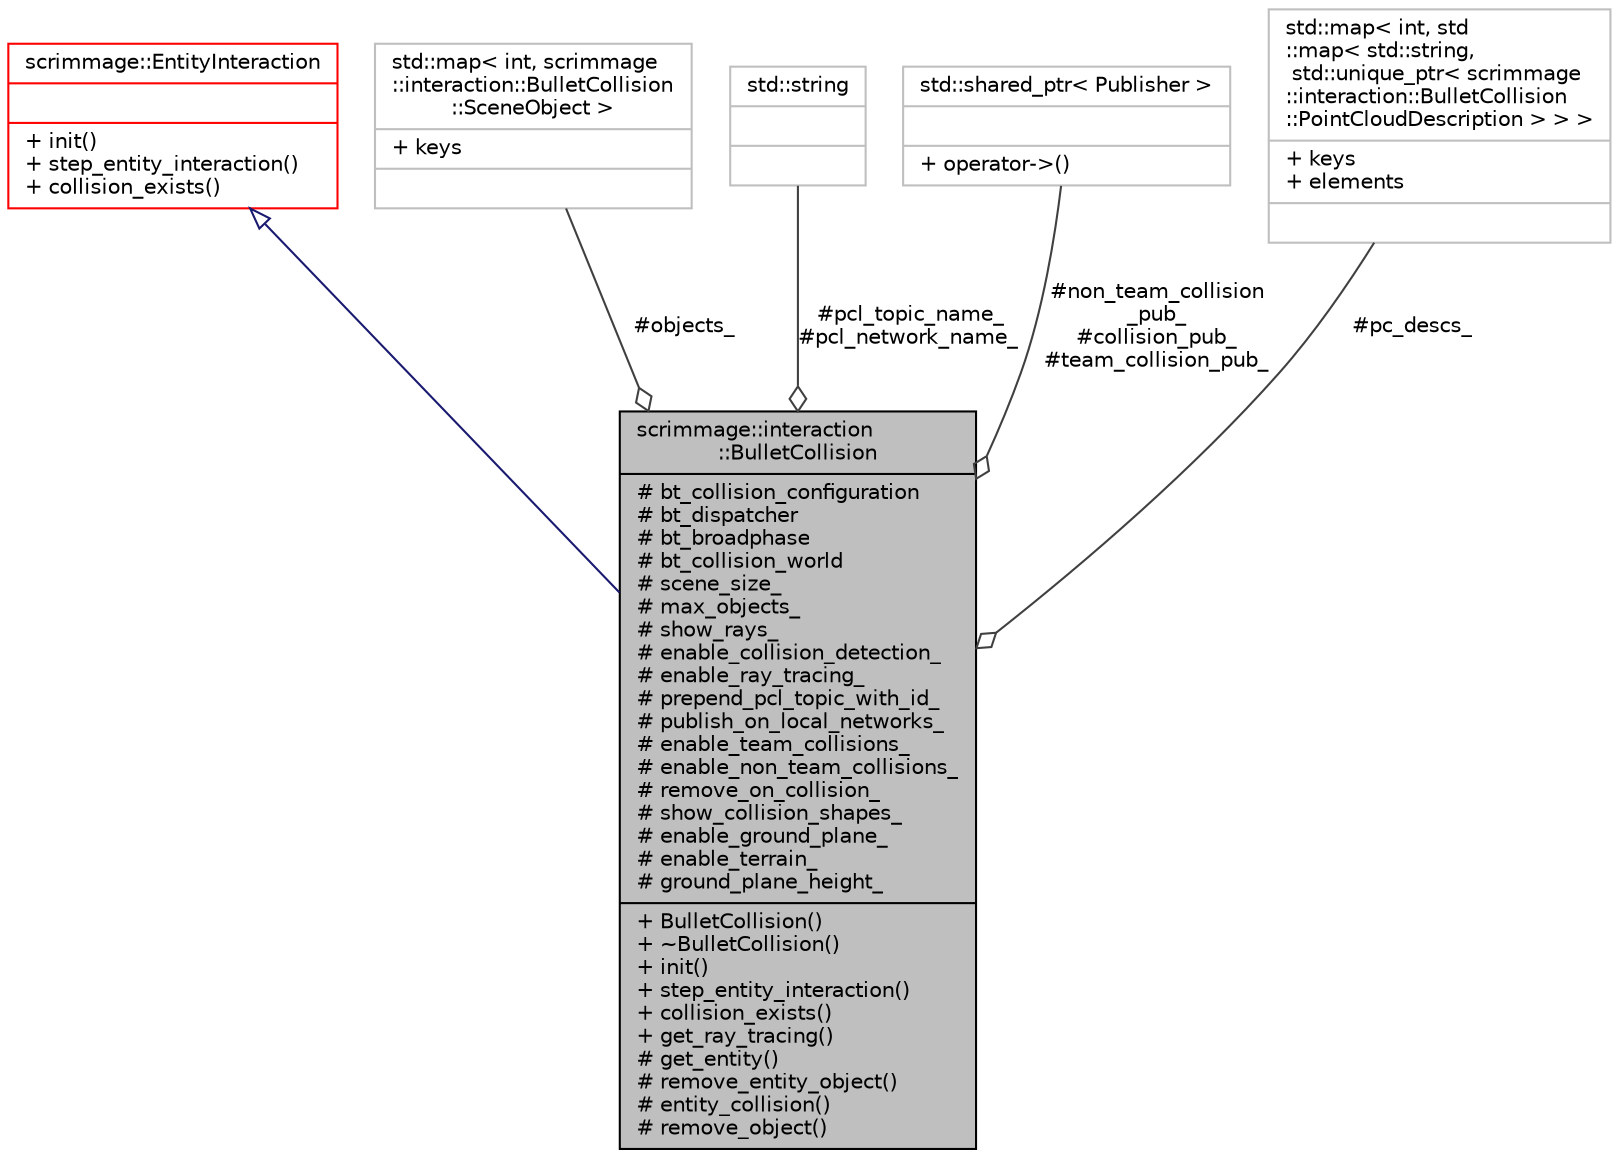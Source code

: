 digraph "scrimmage::interaction::BulletCollision"
{
 // LATEX_PDF_SIZE
  edge [fontname="Helvetica",fontsize="10",labelfontname="Helvetica",labelfontsize="10"];
  node [fontname="Helvetica",fontsize="10",shape=record];
  Node1 [label="{scrimmage::interaction\l::BulletCollision\n|# bt_collision_configuration\l# bt_dispatcher\l# bt_broadphase\l# bt_collision_world\l# scene_size_\l# max_objects_\l# show_rays_\l# enable_collision_detection_\l# enable_ray_tracing_\l# prepend_pcl_topic_with_id_\l# publish_on_local_networks_\l# enable_team_collisions_\l# enable_non_team_collisions_\l# remove_on_collision_\l# show_collision_shapes_\l# enable_ground_plane_\l# enable_terrain_\l# ground_plane_height_\l|+ BulletCollision()\l+ ~BulletCollision()\l+ init()\l+ step_entity_interaction()\l+ collision_exists()\l+ get_ray_tracing()\l# get_entity()\l# remove_entity_object()\l# entity_collision()\l# remove_object()\l}",height=0.2,width=0.4,color="black", fillcolor="grey75", style="filled", fontcolor="black",tooltip=" "];
  Node2 -> Node1 [dir="back",color="midnightblue",fontsize="10",style="solid",arrowtail="onormal",fontname="Helvetica"];
  Node2 [label="{scrimmage::EntityInteraction\n||+ init()\l+ step_entity_interaction()\l+ collision_exists()\l}",height=0.2,width=0.4,color="red", fillcolor="white", style="filled",URL="$classscrimmage_1_1EntityInteraction.html",tooltip=" "];
  Node93 -> Node1 [color="grey25",fontsize="10",style="solid",label=" #objects_" ,arrowhead="odiamond",fontname="Helvetica"];
  Node93 [label="{std::map\< int, scrimmage\l::interaction::BulletCollision\l::SceneObject \>\n|+ keys\l|}",height=0.2,width=0.4,color="grey75", fillcolor="white", style="filled",tooltip=" "];
  Node6 -> Node1 [color="grey25",fontsize="10",style="solid",label=" #pcl_topic_name_\n#pcl_network_name_" ,arrowhead="odiamond",fontname="Helvetica"];
  Node6 [label="{std::string\n||}",height=0.2,width=0.4,color="grey75", fillcolor="white", style="filled",tooltip="STL class."];
  Node96 -> Node1 [color="grey25",fontsize="10",style="solid",label=" #non_team_collision\l_pub_\n#collision_pub_\n#team_collision_pub_" ,arrowhead="odiamond",fontname="Helvetica"];
  Node96 [label="{std::shared_ptr\< Publisher \>\n||+ operator-\>()\l}",height=0.2,width=0.4,color="grey75", fillcolor="white", style="filled",tooltip=" "];
  Node102 -> Node1 [color="grey25",fontsize="10",style="solid",label=" #pc_descs_" ,arrowhead="odiamond",fontname="Helvetica"];
  Node102 [label="{std::map\< int, std\l::map\< std::string,\l std::unique_ptr\< scrimmage\l::interaction::BulletCollision\l::PointCloudDescription \> \> \>\n|+ keys\l+ elements\l|}",height=0.2,width=0.4,color="grey75", fillcolor="white", style="filled",tooltip=" "];
}
